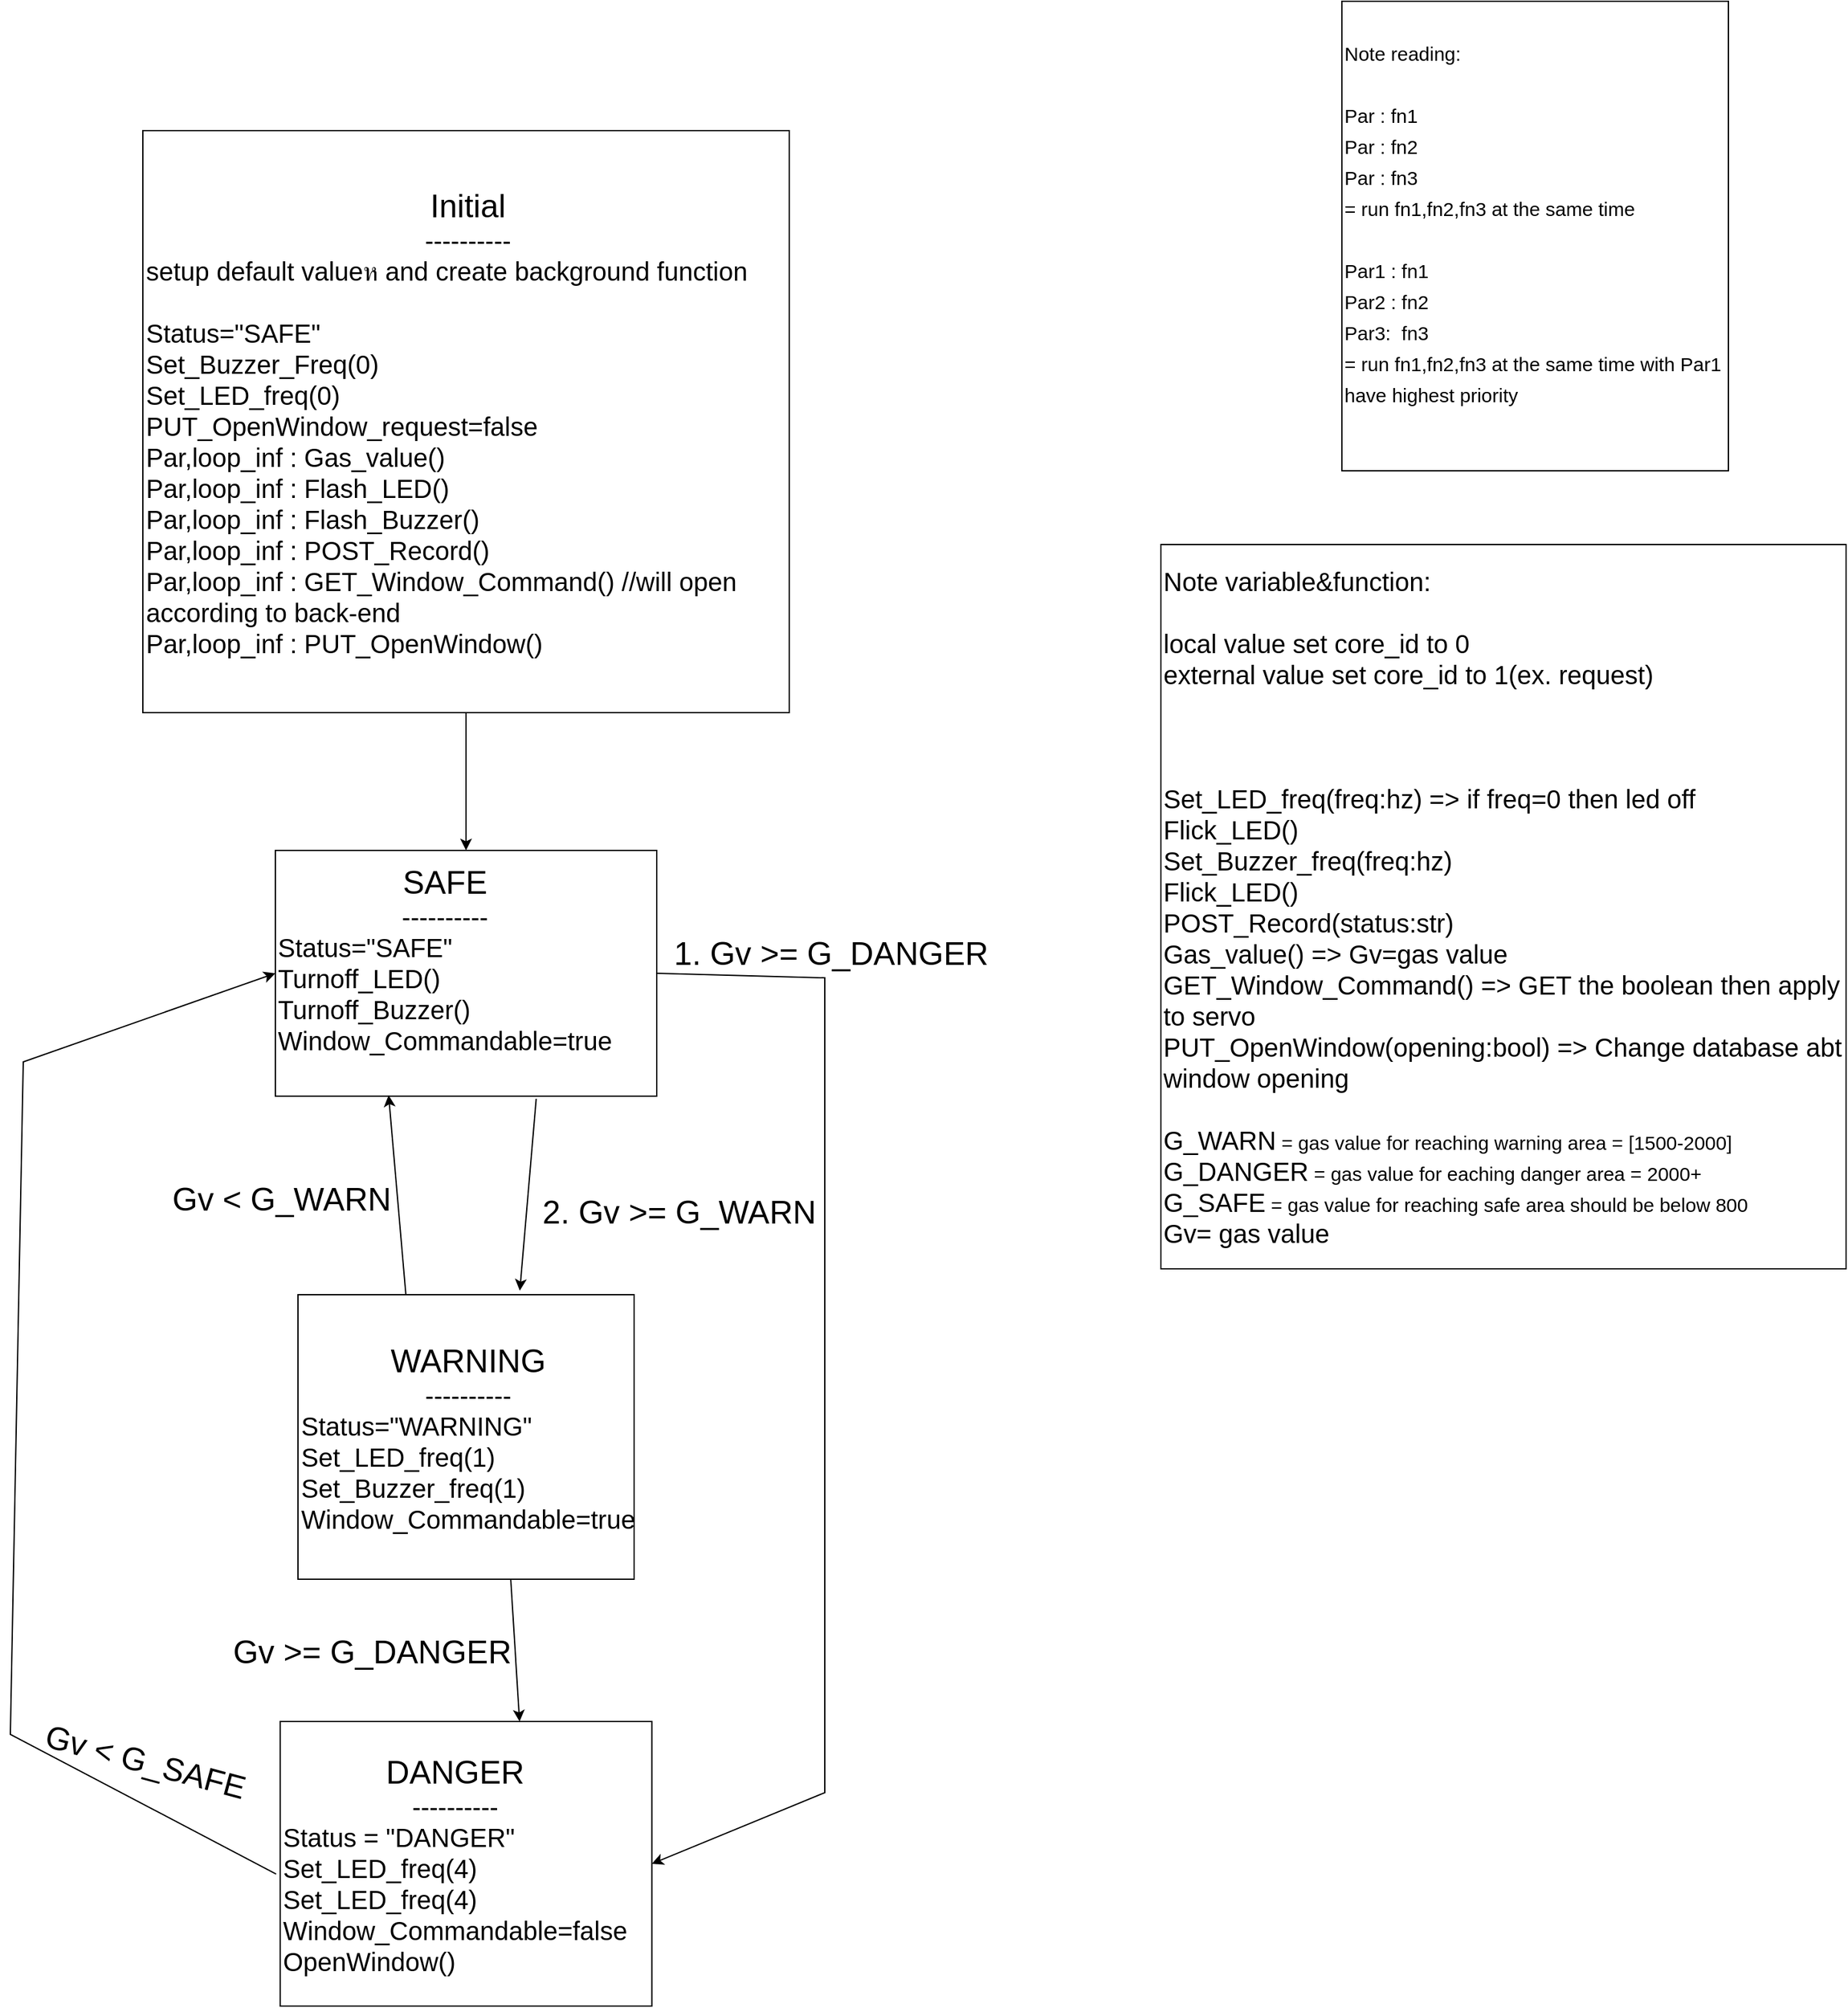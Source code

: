 <mxfile version="20.8.20" type="github">
  <diagram name="Page-1" id="sjG4DysbOh6MQ5VIM363">
    <mxGraphModel dx="5160" dy="3264" grid="1" gridSize="10" guides="1" tooltips="1" connect="1" arrows="1" fold="1" page="1" pageScale="1" pageWidth="850" pageHeight="1100" math="0" shadow="0">
      <root>
        <mxCell id="0" />
        <mxCell id="1" parent="0" />
        <mxCell id="1_t3aM_1tZM-ysJRbMeo-1" value="&lt;div style=&quot;text-align: center;&quot;&gt;&lt;span style=&quot;background-color: initial;&quot;&gt;&lt;font style=&quot;font-size: 25px;&quot;&gt;SAFE&lt;/font&gt;&lt;/span&gt;&lt;/div&gt;&lt;div style=&quot;text-align: center; font-size: 20px;&quot;&gt;&lt;span style=&quot;background-color: initial;&quot;&gt;&lt;font style=&quot;font-size: 20px;&quot;&gt;----------&lt;/font&gt;&lt;/span&gt;&lt;/div&gt;&lt;div style=&quot;font-size: 20px;&quot;&gt;&lt;span style=&quot;background-color: initial;&quot;&gt;&lt;font style=&quot;font-size: 20px;&quot;&gt;Status=&quot;SAFE&quot;&lt;/font&gt;&lt;/span&gt;&lt;/div&gt;&lt;div style=&quot;font-size: 20px;&quot;&gt;Turnoff_LED()&lt;/div&gt;&lt;div style=&quot;font-size: 20px;&quot;&gt;Turnoff_Buzzer()&lt;/div&gt;&lt;div style=&quot;font-size: 20px;&quot;&gt;Window_Commandable=true&lt;/div&gt;&lt;div style=&quot;font-size: 20px;&quot;&gt;&lt;br&gt;&lt;/div&gt;" style="rounded=0;whiteSpace=wrap;html=1;align=left;" parent="1" vertex="1">
          <mxGeometry x="445" y="126.5" width="295" height="190" as="geometry" />
        </mxCell>
        <mxCell id="1_t3aM_1tZM-ysJRbMeo-5" value="" style="endArrow=classic;html=1;rounded=0;fontSize=15;exitX=1;exitY=0.5;exitDx=0;exitDy=0;entryX=1;entryY=0.5;entryDx=0;entryDy=0;" parent="1" source="1_t3aM_1tZM-ysJRbMeo-1" target="uM968uDrHWjhQedUZtUP-4" edge="1">
          <mxGeometry width="50" height="50" relative="1" as="geometry">
            <mxPoint x="700" y="360" as="sourcePoint" />
            <mxPoint x="630" y="855" as="targetPoint" />
            <Array as="points">
              <mxPoint x="870" y="225" />
              <mxPoint x="870" y="855" />
            </Array>
          </mxGeometry>
        </mxCell>
        <mxCell id="1_t3aM_1tZM-ysJRbMeo-25" value="" style="endArrow=classic;html=1;rounded=0;fontSize=20;entryX=0.66;entryY=-0.014;entryDx=0;entryDy=0;exitX=0.684;exitY=1.011;exitDx=0;exitDy=0;entryPerimeter=0;exitPerimeter=0;" parent="1" source="1_t3aM_1tZM-ysJRbMeo-1" target="uM968uDrHWjhQedUZtUP-3" edge="1">
          <mxGeometry width="50" height="50" relative="1" as="geometry">
            <mxPoint x="580" y="490" as="sourcePoint" />
            <mxPoint x="649.25" y="396.35" as="targetPoint" />
          </mxGeometry>
        </mxCell>
        <mxCell id="1_t3aM_1tZM-ysJRbMeo-27" value="" style="endArrow=classic;html=1;rounded=0;fontSize=20;exitX=-0.011;exitY=0.536;exitDx=0;exitDy=0;exitPerimeter=0;entryX=0;entryY=0.5;entryDx=0;entryDy=0;" parent="1" source="uM968uDrHWjhQedUZtUP-4" target="1_t3aM_1tZM-ysJRbMeo-1" edge="1">
          <mxGeometry width="50" height="50" relative="1" as="geometry">
            <mxPoint x="477.3" y="861.75" as="sourcePoint" />
            <mxPoint x="430" y="200" as="targetPoint" />
            <Array as="points">
              <mxPoint x="240" y="810" />
              <mxPoint x="250" y="290" />
            </Array>
          </mxGeometry>
        </mxCell>
        <mxCell id="1_t3aM_1tZM-ysJRbMeo-28" value="&lt;font style=&quot;font-size: 15px;&quot;&gt;Note reading:&lt;br&gt;&lt;br&gt;Par : fn1&lt;br&gt;Par : fn2&lt;br&gt;Par : fn3&lt;br&gt;= run fn1,fn2,fn3 at the same time&amp;nbsp;&lt;br&gt;&lt;br&gt;Par1 : fn1&lt;br&gt;Par2 : fn2&lt;br&gt;Par3:&amp;nbsp; fn3&lt;br&gt;= run fn1,fn2,fn3 at the same time with Par1 have highest priority&lt;br&gt;&lt;br&gt;&lt;/font&gt;" style="rounded=0;whiteSpace=wrap;html=1;fontSize=20;align=left;" parent="1" vertex="1">
          <mxGeometry x="1270" y="-530" width="299" height="363" as="geometry" />
        </mxCell>
        <mxCell id="uM968uDrHWjhQedUZtUP-1" value="&lt;font style=&quot;font-size: 20px;&quot;&gt;Note variable&amp;amp;function:&lt;br&gt;&lt;br&gt;local value set core_id to 0&lt;br&gt;external value set core_id to 1(ex. request)&lt;br&gt;&lt;br&gt;&lt;br&gt;&lt;br&gt;Set_LED_freq(freq:hz) =&amp;gt; if freq=0 then led off&lt;br&gt;Flick_LED()&lt;br&gt;Set_Buzzer_freq(freq:hz)&lt;br&gt;Flick_LED()&lt;br&gt;POST_Record(status:str)&lt;/font&gt;&lt;font style=&quot;font-size: 20px;&quot;&gt;&lt;font style=&quot;font-size: 20px;&quot;&gt;&lt;br&gt;Gas_value() =&amp;gt; &lt;/font&gt;&lt;font style=&quot;font-size: 20px;&quot;&gt;&lt;font style=&quot;font-size: 20px;&quot;&gt;Gv=gas value&lt;br&gt;GET_Window_Command() =&amp;gt; GET the boolean then apply to servo&lt;/font&gt;&lt;br&gt;&lt;/font&gt;PUT_OpenWindow(opening:bool) =&amp;gt; Change database abt window opening&lt;br&gt;&lt;br&gt;&lt;font style=&quot;font-size: 20px;&quot;&gt;G_WARN&lt;/font&gt;&lt;/font&gt;&lt;font style=&quot;&quot;&gt;&lt;span style=&quot;font-size: 15px;&quot;&gt;&amp;nbsp;= gas value for reaching warning area = [1500-2000]&lt;/span&gt;&lt;br&gt;&lt;font style=&quot;font-size: 20px;&quot;&gt;G_DANGER&lt;/font&gt;&lt;/font&gt;&lt;font style=&quot;&quot;&gt;&lt;span style=&quot;font-size: 15px;&quot;&gt;&amp;nbsp;= gas value for eaching danger area = 2000+&lt;/span&gt;&lt;br&gt;&lt;font style=&quot;font-size: 20px;&quot;&gt;G_SAFE&lt;/font&gt;&lt;/font&gt;&lt;font style=&quot;&quot;&gt;&lt;span style=&quot;font-size: 15px;&quot;&gt;&amp;nbsp;= gas value for reaching safe area should be below 800&lt;/span&gt;&lt;br&gt;&lt;font style=&quot;font-size: 20px;&quot;&gt;Gv= gas value&lt;/font&gt;&lt;br&gt;&lt;/font&gt;" style="rounded=0;whiteSpace=wrap;html=1;fontSize=20;align=left;" parent="1" vertex="1">
          <mxGeometry x="1130" y="-110" width="530" height="560" as="geometry" />
        </mxCell>
        <mxCell id="uM968uDrHWjhQedUZtUP-3" value="&lt;div style=&quot;text-align: center;&quot;&gt;&lt;span style=&quot;background-color: initial;&quot;&gt;&lt;font style=&quot;font-size: 25px;&quot;&gt;WARNING&lt;/font&gt;&lt;/span&gt;&lt;/div&gt;&lt;div style=&quot;text-align: center; font-size: 20px;&quot;&gt;&lt;span style=&quot;background-color: initial;&quot;&gt;&lt;font style=&quot;font-size: 20px;&quot;&gt;----------&lt;/font&gt;&lt;/span&gt;&lt;/div&gt;&lt;div style=&quot;font-size: 20px;&quot;&gt;Status=&quot;WARNING&quot;&lt;/div&gt;&lt;div style=&quot;font-size: 20px;&quot;&gt;&lt;span style=&quot;background-color: initial;&quot;&gt;&lt;font style=&quot;font-size: 20px;&quot;&gt;Set_LED_freq(1)&lt;/font&gt;&lt;/span&gt;&lt;/div&gt;&lt;div style=&quot;font-size: 20px;&quot;&gt;&lt;span style=&quot;background-color: initial;&quot;&gt;&lt;font style=&quot;font-size: 20px;&quot;&gt;Set_Buzzer_freq(1)&lt;/font&gt;&lt;/span&gt;&lt;/div&gt;&lt;div style=&quot;font-size: 20px;&quot;&gt;&lt;span style=&quot;background-color: initial;&quot;&gt;&lt;font style=&quot;font-size: 20px;&quot;&gt;Window_Commandable=true&lt;/font&gt;&lt;/span&gt;&lt;/div&gt;" style="rounded=0;whiteSpace=wrap;html=1;align=left;" parent="1" vertex="1">
          <mxGeometry x="462.5" y="470" width="260" height="220" as="geometry" />
        </mxCell>
        <mxCell id="uM968uDrHWjhQedUZtUP-4" value="&lt;div style=&quot;text-align: center;&quot;&gt;&lt;span style=&quot;background-color: initial;&quot;&gt;&lt;font style=&quot;font-size: 25px;&quot;&gt;DANGER&lt;/font&gt;&lt;/span&gt;&lt;/div&gt;&lt;div style=&quot;text-align: center; font-size: 20px;&quot;&gt;&lt;span style=&quot;background-color: initial;&quot;&gt;&lt;font style=&quot;font-size: 20px;&quot;&gt;----------&lt;/font&gt;&lt;/span&gt;&lt;/div&gt;&lt;div style=&quot;font-size: 20px;&quot;&gt;&lt;span style=&quot;background-color: initial;&quot;&gt;&lt;font style=&quot;font-size: 20px;&quot;&gt;Status = &quot;DANGER&quot;&lt;/font&gt;&lt;/span&gt;&lt;/div&gt;&lt;div style=&quot;font-size: 20px;&quot;&gt;Set_LED_freq(4)&lt;/div&gt;&lt;div style=&quot;font-size: 20px;&quot;&gt;Set_LED_freq(4)&lt;/div&gt;&lt;div style=&quot;font-size: 20px;&quot;&gt;Window_Commandable=false&lt;/div&gt;&lt;div style=&quot;font-size: 20px;&quot;&gt;OpenWindow()&lt;/div&gt;" style="rounded=0;whiteSpace=wrap;html=1;align=left;" parent="1" vertex="1">
          <mxGeometry x="448.75" y="800" width="287.5" height="220" as="geometry" />
        </mxCell>
        <mxCell id="uM968uDrHWjhQedUZtUP-5" value="" style="endArrow=classic;html=1;rounded=0;fontSize=25;exitX=0.321;exitY=0;exitDx=0;exitDy=0;exitPerimeter=0;entryX=0.297;entryY=0.996;entryDx=0;entryDy=0;entryPerimeter=0;" parent="1" source="uM968uDrHWjhQedUZtUP-3" target="1_t3aM_1tZM-ysJRbMeo-1" edge="1">
          <mxGeometry width="50" height="50" relative="1" as="geometry">
            <mxPoint x="920" y="610" as="sourcePoint" />
            <mxPoint x="970" y="560" as="targetPoint" />
          </mxGeometry>
        </mxCell>
        <mxCell id="uM968uDrHWjhQedUZtUP-6" value="" style="endArrow=classic;html=1;rounded=0;fontSize=25;exitX=0.633;exitY=1;exitDx=0;exitDy=0;exitPerimeter=0;entryX=0.644;entryY=0;entryDx=0;entryDy=0;entryPerimeter=0;" parent="1" source="uM968uDrHWjhQedUZtUP-3" target="uM968uDrHWjhQedUZtUP-4" edge="1">
          <mxGeometry width="50" height="50" relative="1" as="geometry">
            <mxPoint x="920" y="710" as="sourcePoint" />
            <mxPoint x="970" y="660" as="targetPoint" />
          </mxGeometry>
        </mxCell>
        <mxCell id="uM968uDrHWjhQedUZtUP-8" value="1. Gv &amp;gt;= G_DANGER" style="text;html=1;strokeColor=none;fillColor=none;align=center;verticalAlign=middle;whiteSpace=wrap;rounded=0;fontSize=25;" parent="1" vertex="1">
          <mxGeometry x="740" y="190" width="270" height="30" as="geometry" />
        </mxCell>
        <mxCell id="uM968uDrHWjhQedUZtUP-9" value="Gv &amp;lt; G_SAFE" style="text;html=1;strokeColor=none;fillColor=none;align=center;verticalAlign=middle;whiteSpace=wrap;rounded=0;fontSize=25;rotation=15;" parent="1" vertex="1">
          <mxGeometry x="245" y="790" width="200" height="80" as="geometry" />
        </mxCell>
        <mxCell id="uM968uDrHWjhQedUZtUP-11" value="2. Gv &amp;gt;= G_WARN" style="text;html=1;strokeColor=none;fillColor=none;align=center;verticalAlign=middle;whiteSpace=wrap;rounded=0;fontSize=25;" parent="1" vertex="1">
          <mxGeometry x="640" y="390" width="235" height="30" as="geometry" />
        </mxCell>
        <mxCell id="uM968uDrHWjhQedUZtUP-12" value="Gv &amp;lt; G_WARN" style="text;html=1;strokeColor=none;fillColor=none;align=center;verticalAlign=middle;whiteSpace=wrap;rounded=0;fontSize=25;" parent="1" vertex="1">
          <mxGeometry x="340" y="380" width="220" height="30" as="geometry" />
        </mxCell>
        <mxCell id="uM968uDrHWjhQedUZtUP-14" value="Gv &amp;gt;= G_DANGER" style="text;html=1;strokeColor=none;fillColor=none;align=center;verticalAlign=middle;whiteSpace=wrap;rounded=0;fontSize=25;" parent="1" vertex="1">
          <mxGeometry x="400" y="730" width="240" height="30" as="geometry" />
        </mxCell>
        <mxCell id="fac0axqGFG-xkVgB-0i3-1" value="&lt;div style=&quot;text-align: center;&quot;&gt;&lt;span style=&quot;background-color: initial;&quot;&gt;&lt;font style=&quot;font-size: 25px;&quot;&gt;Initial&lt;/font&gt;&lt;/span&gt;&lt;/div&gt;&lt;div style=&quot;text-align: center; font-size: 20px;&quot;&gt;&lt;span style=&quot;background-color: initial;&quot;&gt;&lt;font style=&quot;font-size: 20px;&quot;&gt;----------&lt;/font&gt;&lt;/span&gt;&lt;/div&gt;&lt;div style=&quot;font-size: 20px;&quot;&gt;setup default valueห and create background function&lt;/div&gt;&lt;div style=&quot;font-size: 20px;&quot;&gt;&lt;br&gt;&lt;/div&gt;&lt;div style=&quot;font-size: 20px;&quot;&gt;Status=&quot;SAFE&quot;&lt;br&gt;&lt;/div&gt;&lt;div style=&quot;font-size: 20px;&quot;&gt;Set_Buzzer_Freq(0)&lt;/div&gt;&lt;div style=&quot;font-size: 20px;&quot;&gt;Set_LED_freq(0)&lt;/div&gt;&lt;div style=&quot;font-size: 20px;&quot;&gt;PUT_OpenWindow_request=false&lt;/div&gt;&lt;div style=&quot;font-size: 20px;&quot;&gt;Par,loop_inf : Gas_value()&lt;/div&gt;&lt;div style=&quot;font-size: 20px;&quot;&gt;Par,loop_inf : Flash_LED()&lt;/div&gt;&lt;div style=&quot;font-size: 20px;&quot;&gt;Par,loop_inf : Flash_Buzzer()&lt;/div&gt;&lt;div style=&quot;font-size: 20px;&quot;&gt;Par,loop_inf : POST_Record()&lt;/div&gt;&lt;div style=&quot;font-size: 20px;&quot;&gt;Par,loop_inf : GET_Window_Command() //will open according to back-end&lt;/div&gt;&lt;div style=&quot;font-size: 20px;&quot;&gt;Par,loop_inf : PUT_OpenWindow()&lt;/div&gt;" style="rounded=0;whiteSpace=wrap;html=1;align=left;" parent="1" vertex="1">
          <mxGeometry x="342.5" y="-430" width="500" height="450" as="geometry" />
        </mxCell>
        <mxCell id="win08WZiTTbMMmRg8VHI-1" value="" style="endArrow=classic;html=1;rounded=0;exitX=0.5;exitY=1;exitDx=0;exitDy=0;entryX=0.5;entryY=0;entryDx=0;entryDy=0;" edge="1" parent="1" source="fac0axqGFG-xkVgB-0i3-1" target="1_t3aM_1tZM-ysJRbMeo-1">
          <mxGeometry width="50" height="50" relative="1" as="geometry">
            <mxPoint x="610" y="-150" as="sourcePoint" />
            <mxPoint x="660" y="-200" as="targetPoint" />
          </mxGeometry>
        </mxCell>
      </root>
    </mxGraphModel>
  </diagram>
</mxfile>

